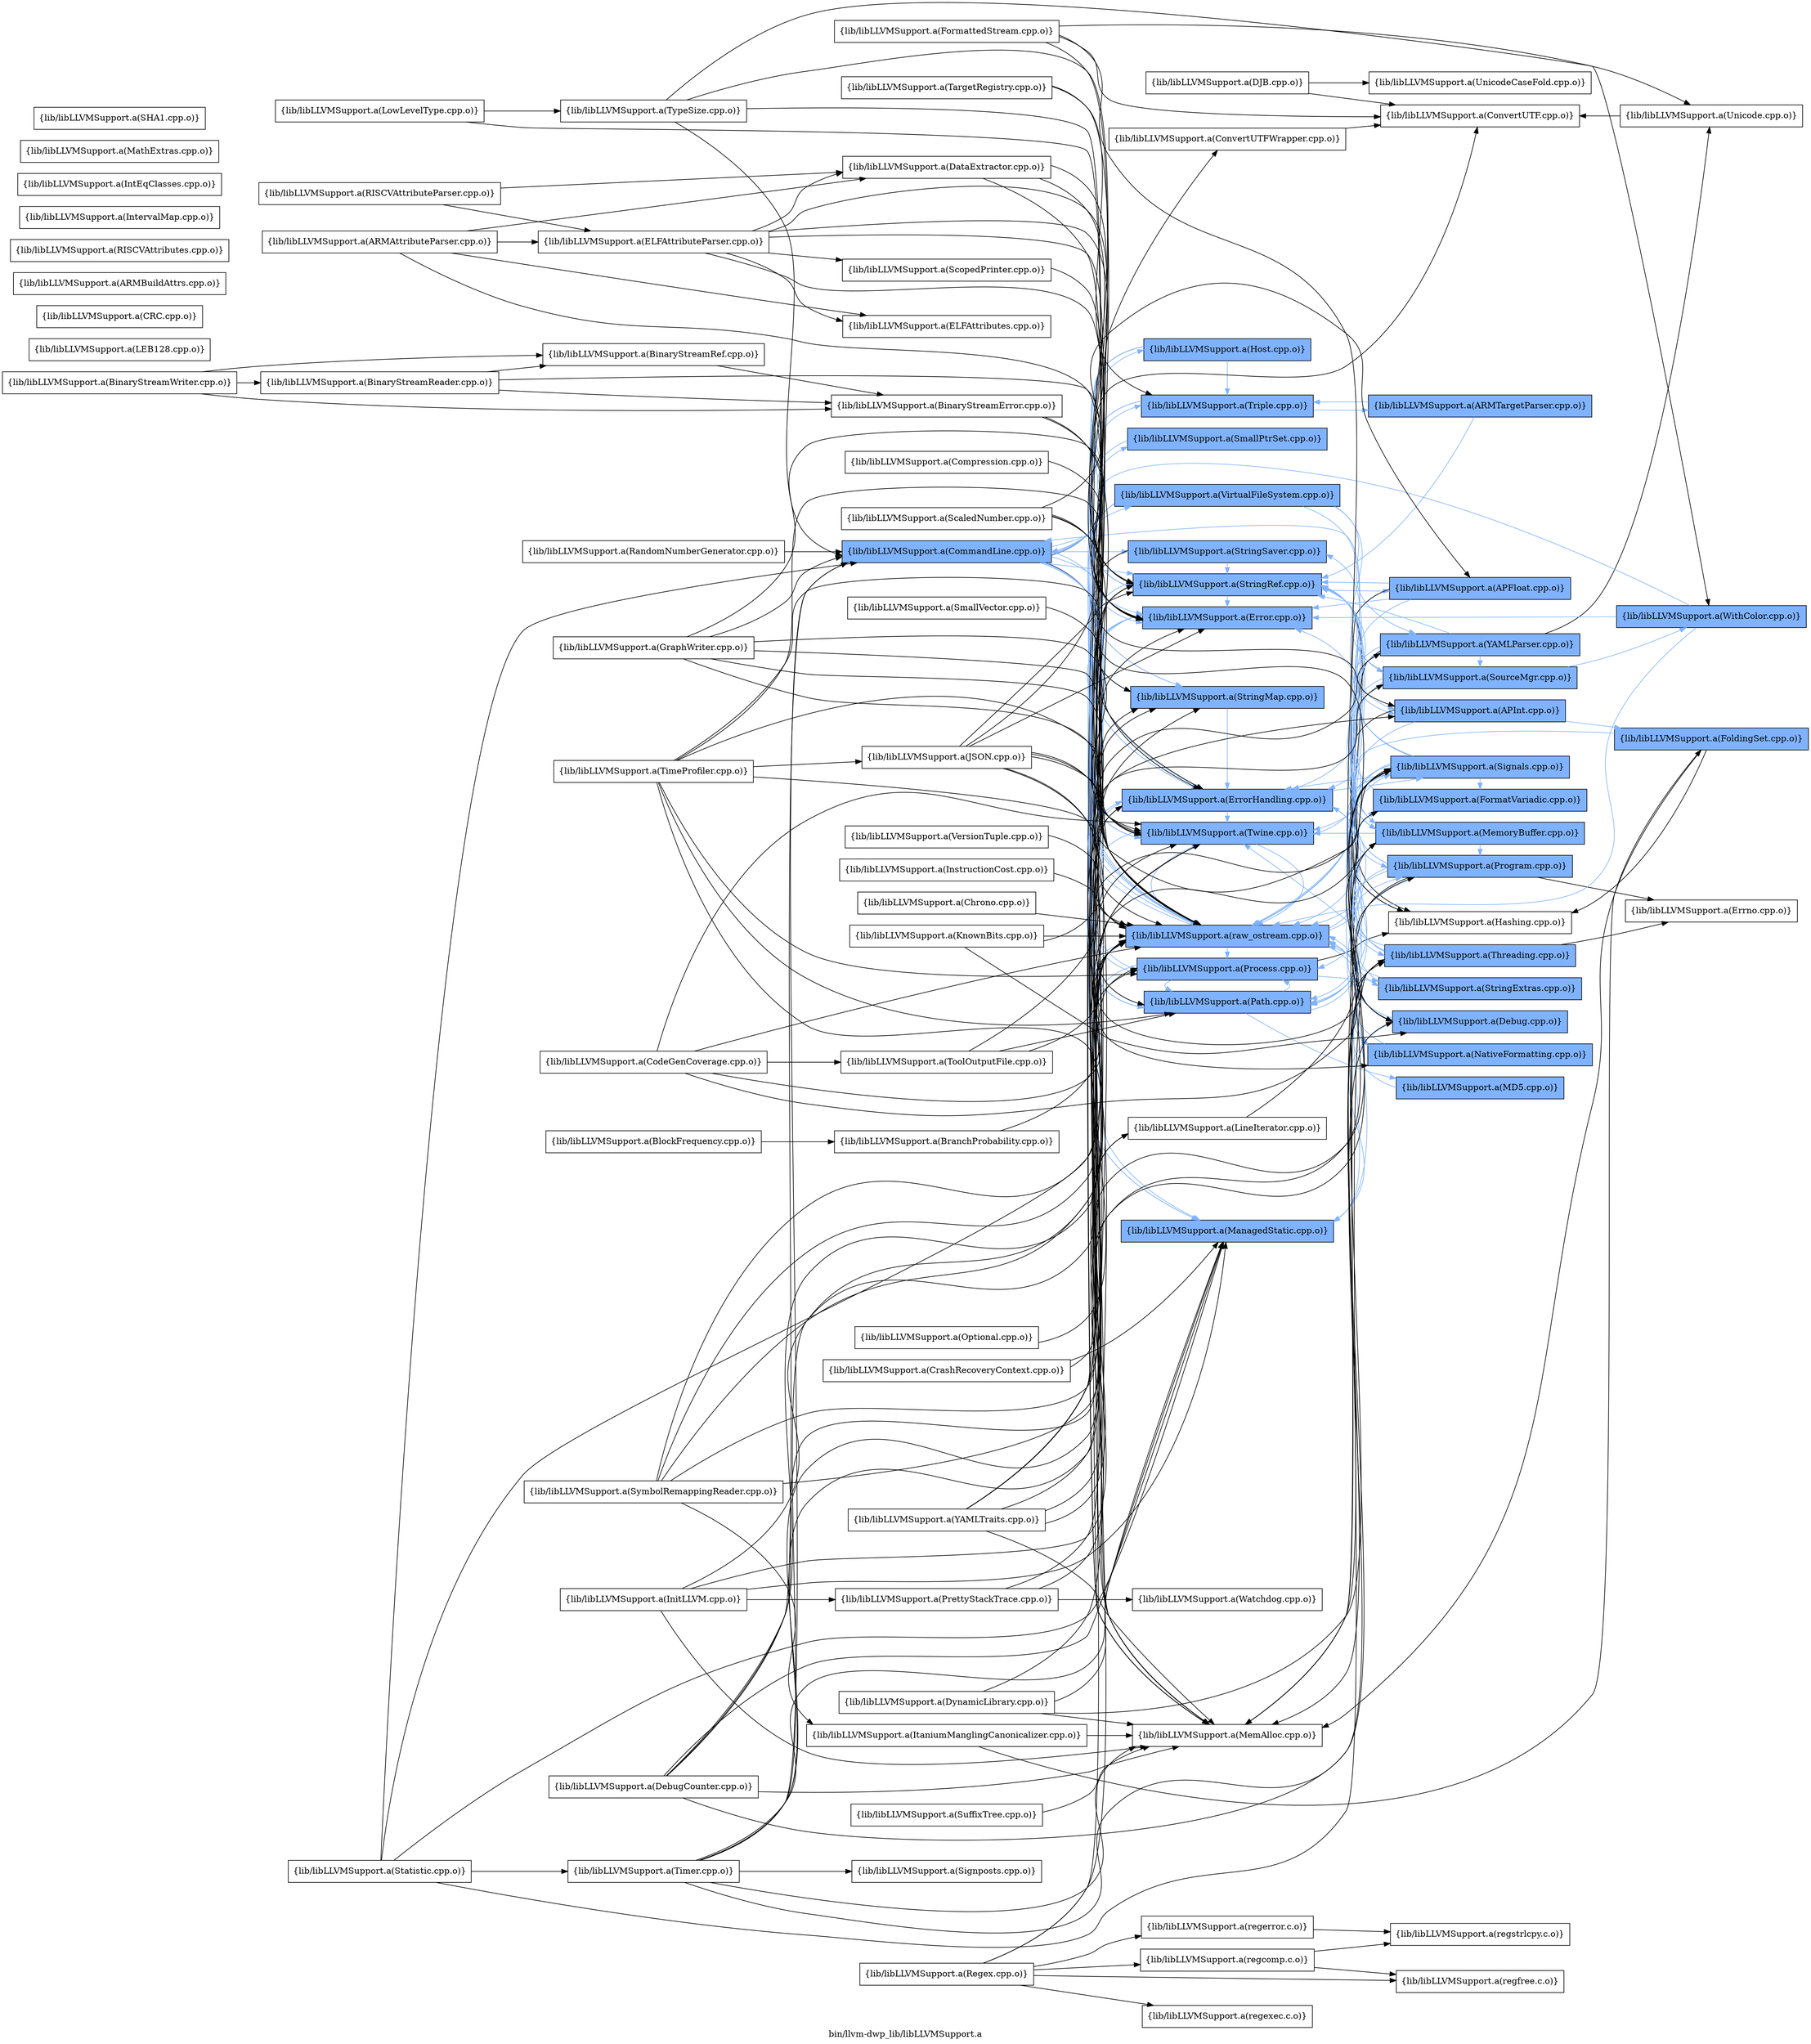 digraph "bin/llvm-dwp_lib/libLLVMSupport.a" {
	label="bin/llvm-dwp_lib/libLLVMSupport.a";
	rankdir=LR;
	{ rank=same; Node0x55b3c1932388;  }
	{ rank=same; Node0x55b3c1930718; Node0x55b3c1932298; Node0x55b3c1932ba8; Node0x55b3c1931528; Node0x55b3c1933418; Node0x55b3c19439a8; Node0x55b3c19317f8; Node0x55b3c1931f78; Node0x55b3c193c888; Node0x55b3c193e8b8; Node0x55b3c1935a38; Node0x55b3c1936e88; Node0x55b3c193d5f8; Node0x55b3c193c798; Node0x55b3c19373d8; Node0x55b3c1937b58;  }
	{ rank=same; Node0x55b3c1930cb8; Node0x55b3c1931b68; Node0x55b3c19398b8; Node0x55b3c1933288; Node0x55b3c1942288; Node0x55b3c1942a08; Node0x55b3c192fdb8; Node0x55b3c1935308; Node0x55b3c19322e8; Node0x55b3c19420a8; Node0x55b3c193e4a8; Node0x55b3c1938c38; Node0x55b3c1934868; Node0x55b3c19388c8; Node0x55b3c1934458; Node0x55b3c1942378;  }
	{ rank=same; Node0x55b3c1932388;  }
	{ rank=same; Node0x55b3c1930718; Node0x55b3c1932298; Node0x55b3c1932ba8; Node0x55b3c1931528; Node0x55b3c1933418; Node0x55b3c19439a8; Node0x55b3c19317f8; Node0x55b3c1931f78; Node0x55b3c193c888; Node0x55b3c193e8b8; Node0x55b3c1935a38; Node0x55b3c1936e88; Node0x55b3c193d5f8; Node0x55b3c193c798; Node0x55b3c19373d8; Node0x55b3c1937b58;  }
	{ rank=same; Node0x55b3c1930cb8; Node0x55b3c1931b68; Node0x55b3c19398b8; Node0x55b3c1933288; Node0x55b3c1942288; Node0x55b3c1942a08; Node0x55b3c192fdb8; Node0x55b3c1935308; Node0x55b3c19322e8; Node0x55b3c19420a8; Node0x55b3c193e4a8; Node0x55b3c1938c38; Node0x55b3c1934868; Node0x55b3c19388c8; Node0x55b3c1934458; Node0x55b3c1942378;  }

	Node0x55b3c1932388 [shape=record,shape=box,group=1,style=filled,fillcolor="0.600000 0.5 1",label="{lib/libLLVMSupport.a(CommandLine.cpp.o)}"];
	Node0x55b3c1932388 -> Node0x55b3c1930718;
	Node0x55b3c1932388 -> Node0x55b3c1932298[color="0.600000 0.5 1"];
	Node0x55b3c1932388 -> Node0x55b3c1932ba8[color="0.600000 0.5 1"];
	Node0x55b3c1932388 -> Node0x55b3c1931528[color="0.600000 0.5 1"];
	Node0x55b3c1932388 -> Node0x55b3c1933418;
	Node0x55b3c1932388 -> Node0x55b3c19439a8[color="0.600000 0.5 1"];
	Node0x55b3c1932388 -> Node0x55b3c19317f8[color="0.600000 0.5 1"];
	Node0x55b3c1932388 -> Node0x55b3c1931f78[color="0.600000 0.5 1"];
	Node0x55b3c1932388 -> Node0x55b3c193c888[color="0.600000 0.5 1"];
	Node0x55b3c1932388 -> Node0x55b3c193e8b8[color="0.600000 0.5 1"];
	Node0x55b3c1932388 -> Node0x55b3c1935a38[color="0.600000 0.5 1"];
	Node0x55b3c1932388 -> Node0x55b3c1936e88[color="0.600000 0.5 1"];
	Node0x55b3c1932388 -> Node0x55b3c193d5f8[color="0.600000 0.5 1"];
	Node0x55b3c1932388 -> Node0x55b3c193c798[color="0.600000 0.5 1"];
	Node0x55b3c1932388 -> Node0x55b3c19373d8[color="0.600000 0.5 1"];
	Node0x55b3c1932388 -> Node0x55b3c1937b58[color="0.600000 0.5 1"];
	Node0x55b3c192ff48 [shape=record,shape=box,group=0,label="{lib/libLLVMSupport.a(DataExtractor.cpp.o)}"];
	Node0x55b3c192ff48 -> Node0x55b3c1932298;
	Node0x55b3c192ff48 -> Node0x55b3c193c888;
	Node0x55b3c192ff48 -> Node0x55b3c193d5f8;
	Node0x55b3c1932298 [shape=record,shape=box,group=1,style=filled,fillcolor="0.600000 0.5 1",label="{lib/libLLVMSupport.a(Error.cpp.o)}"];
	Node0x55b3c1932298 -> Node0x55b3c1932ba8[color="0.600000 0.5 1"];
	Node0x55b3c1932298 -> Node0x55b3c1931528[color="0.600000 0.5 1"];
	Node0x55b3c1932298 -> Node0x55b3c1935a38[color="0.600000 0.5 1"];
	Node0x55b3c1932298 -> Node0x55b3c193d5f8[color="0.600000 0.5 1"];
	Node0x55b3c1932ba8 [shape=record,shape=box,group=1,style=filled,fillcolor="0.600000 0.5 1",label="{lib/libLLVMSupport.a(ErrorHandling.cpp.o)}"];
	Node0x55b3c1932ba8 -> Node0x55b3c1931b68[color="0.600000 0.5 1"];
	Node0x55b3c1932ba8 -> Node0x55b3c1935a38[color="0.600000 0.5 1"];
	Node0x55b3c1932ba8 -> Node0x55b3c193d5f8[color="0.600000 0.5 1"];
	Node0x55b3c1932ba8 -> Node0x55b3c19398b8[color="0.600000 0.5 1"];
	Node0x55b3c192ff98 [shape=record,shape=box,group=0,label="{lib/libLLVMSupport.a(InitLLVM.cpp.o)}"];
	Node0x55b3c192ff98 -> Node0x55b3c1932ba8;
	Node0x55b3c192ff98 -> Node0x55b3c1931528;
	Node0x55b3c192ff98 -> Node0x55b3c1933418;
	Node0x55b3c192ff98 -> Node0x55b3c193f358;
	Node0x55b3c192ff98 -> Node0x55b3c19398b8;
	Node0x55b3c1933418 [shape=record,shape=box,group=0,label="{lib/libLLVMSupport.a(MemAlloc.cpp.o)}"];
	Node0x55b3c19317f8 [shape=record,shape=box,group=1,style=filled,fillcolor="0.600000 0.5 1",label="{lib/libLLVMSupport.a(StringMap.cpp.o)}"];
	Node0x55b3c19317f8 -> Node0x55b3c1932ba8[color="0.600000 0.5 1"];
	Node0x55b3c193c888 [shape=record,shape=box,group=1,style=filled,fillcolor="0.600000 0.5 1",label="{lib/libLLVMSupport.a(StringRef.cpp.o)}"];
	Node0x55b3c193c888 -> Node0x55b3c1942288[color="0.600000 0.5 1"];
	Node0x55b3c193c888 -> Node0x55b3c1942a08[color="0.600000 0.5 1"];
	Node0x55b3c193c888 -> Node0x55b3c1932298[color="0.600000 0.5 1"];
	Node0x55b3c193c888 -> Node0x55b3c192fdb8;
	Node0x55b3c193dc38 [shape=record,shape=box,group=0,label="{lib/libLLVMSupport.a(ToolOutputFile.cpp.o)}"];
	Node0x55b3c193dc38 -> Node0x55b3c193d5f8;
	Node0x55b3c193dc38 -> Node0x55b3c19373d8;
	Node0x55b3c193dc38 -> Node0x55b3c19398b8;
	Node0x55b3c193e8b8 [shape=record,shape=box,group=1,style=filled,fillcolor="0.600000 0.5 1",label="{lib/libLLVMSupport.a(Triple.cpp.o)}"];
	Node0x55b3c193e8b8 -> Node0x55b3c193c888[color="0.600000 0.5 1"];
	Node0x55b3c193e8b8 -> Node0x55b3c1935308[color="0.600000 0.5 1"];
	Node0x55b3c193e8b8 -> Node0x55b3c1935a38[color="0.600000 0.5 1"];
	Node0x55b3c1935a38 [shape=record,shape=box,group=1,style=filled,fillcolor="0.600000 0.5 1",label="{lib/libLLVMSupport.a(Twine.cpp.o)}"];
	Node0x55b3c1935a38 -> Node0x55b3c193d5f8[color="0.600000 0.5 1"];
	Node0x55b3c1936c58 [shape=record,shape=box,group=1,style=filled,fillcolor="0.600000 0.5 1",label="{lib/libLLVMSupport.a(WithColor.cpp.o)}"];
	Node0x55b3c1936c58 -> Node0x55b3c1932388[color="0.600000 0.5 1"];
	Node0x55b3c1936c58 -> Node0x55b3c1932298[color="0.600000 0.5 1"];
	Node0x55b3c1936c58 -> Node0x55b3c193d5f8[color="0.600000 0.5 1"];
	Node0x55b3c193d5f8 [shape=record,shape=box,group=1,style=filled,fillcolor="0.600000 0.5 1",label="{lib/libLLVMSupport.a(raw_ostream.cpp.o)}"];
	Node0x55b3c193d5f8 -> Node0x55b3c1932298[color="0.600000 0.5 1"];
	Node0x55b3c193d5f8 -> Node0x55b3c1932ba8[color="0.600000 0.5 1"];
	Node0x55b3c193d5f8 -> Node0x55b3c1938c38[color="0.600000 0.5 1"];
	Node0x55b3c193d5f8 -> Node0x55b3c1934868[color="0.600000 0.5 1"];
	Node0x55b3c193d5f8 -> Node0x55b3c1935a38[color="0.600000 0.5 1"];
	Node0x55b3c193d5f8 -> Node0x55b3c19373d8[color="0.600000 0.5 1"];
	Node0x55b3c193d5f8 -> Node0x55b3c1937b58[color="0.600000 0.5 1"];
	Node0x55b3c193d5f8 -> Node0x55b3c19388c8[color="0.600000 0.5 1"];
	Node0x55b3c19373d8 [shape=record,shape=box,group=1,style=filled,fillcolor="0.600000 0.5 1",label="{lib/libLLVMSupport.a(Path.cpp.o)}"];
	Node0x55b3c19373d8 -> Node0x55b3c1932298[color="0.600000 0.5 1"];
	Node0x55b3c19373d8 -> Node0x55b3c1934458[color="0.600000 0.5 1"];
	Node0x55b3c19373d8 -> Node0x55b3c193c888[color="0.600000 0.5 1"];
	Node0x55b3c19373d8 -> Node0x55b3c1935a38[color="0.600000 0.5 1"];
	Node0x55b3c19373d8 -> Node0x55b3c1937b58[color="0.600000 0.5 1"];
	Node0x55b3c19373d8 -> Node0x55b3c19398b8[color="0.600000 0.5 1"];
	Node0x55b3c1930e98 [shape=record,shape=box,group=0,label="{lib/libLLVMSupport.a(TargetRegistry.cpp.o)}"];
	Node0x55b3c1930e98 -> Node0x55b3c193e8b8;
	Node0x55b3c1930e98 -> Node0x55b3c193d5f8;
	Node0x55b3c1942288 [shape=record,shape=box,group=1,style=filled,fillcolor="0.600000 0.5 1",label="{lib/libLLVMSupport.a(APFloat.cpp.o)}"];
	Node0x55b3c1942288 -> Node0x55b3c1942a08[color="0.600000 0.5 1"];
	Node0x55b3c1942288 -> Node0x55b3c1932298[color="0.600000 0.5 1"];
	Node0x55b3c1942288 -> Node0x55b3c192fdb8;
	Node0x55b3c1942288 -> Node0x55b3c193c888[color="0.600000 0.5 1"];
	Node0x55b3c1942288 -> Node0x55b3c193d5f8[color="0.600000 0.5 1"];
	Node0x55b3c1942a08 [shape=record,shape=box,group=1,style=filled,fillcolor="0.600000 0.5 1",label="{lib/libLLVMSupport.a(APInt.cpp.o)}"];
	Node0x55b3c1942a08 -> Node0x55b3c1934688[color="0.600000 0.5 1"];
	Node0x55b3c1942a08 -> Node0x55b3c192fdb8;
	Node0x55b3c1942a08 -> Node0x55b3c193d5f8[color="0.600000 0.5 1"];
	Node0x55b3c1932068 [shape=record,shape=box,group=0,label="{lib/libLLVMSupport.a(KnownBits.cpp.o)}"];
	Node0x55b3c1932068 -> Node0x55b3c1942a08;
	Node0x55b3c1932068 -> Node0x55b3c1931b68;
	Node0x55b3c1932068 -> Node0x55b3c193d5f8;
	Node0x55b3c19439a8 [shape=record,shape=box,group=1,style=filled,fillcolor="0.600000 0.5 1",label="{lib/libLLVMSupport.a(SmallPtrSet.cpp.o)}"];
	Node0x55b3c19439a8 -> Node0x55b3c1932ba8[color="0.600000 0.5 1"];
	Node0x55b3c1942378 [shape=record,shape=box,group=1,style=filled,fillcolor="0.600000 0.5 1",label="{lib/libLLVMSupport.a(StringExtras.cpp.o)}"];
	Node0x55b3c1942378 -> Node0x55b3c193c888[color="0.600000 0.5 1"];
	Node0x55b3c1942378 -> Node0x55b3c193d5f8[color="0.600000 0.5 1"];
	Node0x55b3c19356c8 [shape=record,shape=box,group=0,label="{lib/libLLVMSupport.a(TypeSize.cpp.o)}"];
	Node0x55b3c19356c8 -> Node0x55b3c1932388;
	Node0x55b3c19356c8 -> Node0x55b3c1932ba8;
	Node0x55b3c19356c8 -> Node0x55b3c1936c58;
	Node0x55b3c19356c8 -> Node0x55b3c193d5f8;
	Node0x55b3c1931b68 [shape=record,shape=box,group=1,style=filled,fillcolor="0.600000 0.5 1",label="{lib/libLLVMSupport.a(Debug.cpp.o)}"];
	Node0x55b3c1931b68 -> Node0x55b3c1931528[color="0.600000 0.5 1"];
	Node0x55b3c1931b68 -> Node0x55b3c193d5f8[color="0.600000 0.5 1"];
	Node0x55b3c1931528 [shape=record,shape=box,group=1,style=filled,fillcolor="0.600000 0.5 1",label="{lib/libLLVMSupport.a(ManagedStatic.cpp.o)}"];
	Node0x55b3c1931528 -> Node0x55b3c1933288[color="0.600000 0.5 1"];
	Node0x55b3c1940ac8 [shape=record,shape=box,group=0,label="{lib/libLLVMSupport.a(BranchProbability.cpp.o)}"];
	Node0x55b3c1940ac8 -> Node0x55b3c193d5f8;
	Node0x55b3c19330a8 [shape=record,shape=box,group=0,label="{lib/libLLVMSupport.a(CodeGenCoverage.cpp.o)}"];
	Node0x55b3c19330a8 -> Node0x55b3c193dc38;
	Node0x55b3c19330a8 -> Node0x55b3c1935a38;
	Node0x55b3c19330a8 -> Node0x55b3c193d5f8;
	Node0x55b3c19330a8 -> Node0x55b3c1937b58;
	Node0x55b3c19330a8 -> Node0x55b3c1933288;
	Node0x55b3c1930538 [shape=record,shape=box,group=0,label="{lib/libLLVMSupport.a(GraphWriter.cpp.o)}"];
	Node0x55b3c1930538 -> Node0x55b3c1932388;
	Node0x55b3c1930538 -> Node0x55b3c193c888;
	Node0x55b3c1930538 -> Node0x55b3c1935a38;
	Node0x55b3c1930538 -> Node0x55b3c193d5f8;
	Node0x55b3c1930538 -> Node0x55b3c19373d8;
	Node0x55b3c1930538 -> Node0x55b3c19388c8;
	Node0x55b3c193cf18 [shape=record,shape=box,group=0,label="{lib/libLLVMSupport.a(DynamicLibrary.cpp.o)}"];
	Node0x55b3c193cf18 -> Node0x55b3c1931528;
	Node0x55b3c193cf18 -> Node0x55b3c1933418;
	Node0x55b3c193cf18 -> Node0x55b3c19317f8;
	Node0x55b3c193cf18 -> Node0x55b3c1933288;
	Node0x55b3c192fdb8 [shape=record,shape=box,group=0,label="{lib/libLLVMSupport.a(Hashing.cpp.o)}"];
	Node0x55b3c1934458 [shape=record,shape=box,group=1,style=filled,fillcolor="0.600000 0.5 1",label="{lib/libLLVMSupport.a(MD5.cpp.o)}"];
	Node0x55b3c1934458 -> Node0x55b3c193d5f8[color="0.600000 0.5 1"];
	Node0x55b3c193cce8 [shape=record,shape=box,group=0,label="{lib/libLLVMSupport.a(Timer.cpp.o)}"];
	Node0x55b3c193cce8 -> Node0x55b3c1932388;
	Node0x55b3c193cce8 -> Node0x55b3c1931528;
	Node0x55b3c193cce8 -> Node0x55b3c1933418;
	Node0x55b3c193cce8 -> Node0x55b3c19317f8;
	Node0x55b3c193cce8 -> Node0x55b3c193d8c8;
	Node0x55b3c193cce8 -> Node0x55b3c193d5f8;
	Node0x55b3c193cce8 -> Node0x55b3c1937b58;
	Node0x55b3c193cce8 -> Node0x55b3c1933288;
	Node0x55b3c19322e8 [shape=record,shape=box,group=1,style=filled,fillcolor="0.600000 0.5 1",label="{lib/libLLVMSupport.a(MemoryBuffer.cpp.o)}"];
	Node0x55b3c19322e8 -> Node0x55b3c1932298[color="0.600000 0.5 1"];
	Node0x55b3c19322e8 -> Node0x55b3c1935a38[color="0.600000 0.5 1"];
	Node0x55b3c19322e8 -> Node0x55b3c19373d8[color="0.600000 0.5 1"];
	Node0x55b3c19322e8 -> Node0x55b3c1937b58[color="0.600000 0.5 1"];
	Node0x55b3c19322e8 -> Node0x55b3c19388c8[color="0.600000 0.5 1"];
	Node0x55b3c19420a8 [shape=record,shape=box,group=1,style=filled,fillcolor="0.600000 0.5 1",label="{lib/libLLVMSupport.a(SourceMgr.cpp.o)}"];
	Node0x55b3c19420a8 -> Node0x55b3c19322e8[color="0.600000 0.5 1"];
	Node0x55b3c19420a8 -> Node0x55b3c193c888[color="0.600000 0.5 1"];
	Node0x55b3c19420a8 -> Node0x55b3c1935a38[color="0.600000 0.5 1"];
	Node0x55b3c19420a8 -> Node0x55b3c1936c58[color="0.600000 0.5 1"];
	Node0x55b3c19420a8 -> Node0x55b3c193d5f8[color="0.600000 0.5 1"];
	Node0x55b3c19420a8 -> Node0x55b3c19373d8[color="0.600000 0.5 1"];
	Node0x55b3c1934688 [shape=record,shape=box,group=1,style=filled,fillcolor="0.600000 0.5 1",label="{lib/libLLVMSupport.a(FoldingSet.cpp.o)}"];
	Node0x55b3c1934688 -> Node0x55b3c1932ba8[color="0.600000 0.5 1"];
	Node0x55b3c1934688 -> Node0x55b3c192fdb8;
	Node0x55b3c1934688 -> Node0x55b3c1933418;
	Node0x55b3c1931208 [shape=record,shape=box,group=0,label="{lib/libLLVMSupport.a(LEB128.cpp.o)}"];
	Node0x55b3c1932158 [shape=record,shape=box,group=0,label="{lib/libLLVMSupport.a(DJB.cpp.o)}"];
	Node0x55b3c1932158 -> Node0x55b3c1930cb8;
	Node0x55b3c1932158 -> Node0x55b3c1935f38;
	Node0x55b3c19411f8 [shape=record,shape=box,group=0,label="{lib/libLLVMSupport.a(BinaryStreamWriter.cpp.o)}"];
	Node0x55b3c19411f8 -> Node0x55b3c193ec78;
	Node0x55b3c19411f8 -> Node0x55b3c193f8f8;
	Node0x55b3c19411f8 -> Node0x55b3c1940668;
	Node0x55b3c1938c38 [shape=record,shape=box,group=1,style=filled,fillcolor="0.600000 0.5 1",label="{lib/libLLVMSupport.a(FormatVariadic.cpp.o)}"];
	Node0x55b3c1938c38 -> Node0x55b3c193c888[color="0.600000 0.5 1"];
	Node0x55b3c1934868 [shape=record,shape=box,group=1,style=filled,fillcolor="0.600000 0.5 1",label="{lib/libLLVMSupport.a(NativeFormatting.cpp.o)}"];
	Node0x55b3c1934868 -> Node0x55b3c193d5f8[color="0.600000 0.5 1"];
	Node0x55b3c1942c38 [shape=record,shape=box,group=0,label="{lib/libLLVMSupport.a(ScopedPrinter.cpp.o)}"];
	Node0x55b3c1942c38 -> Node0x55b3c193d5f8;
	Node0x55b3c193ed68 [shape=record,shape=box,group=0,label="{lib/libLLVMSupport.a(Optional.cpp.o)}"];
	Node0x55b3c193ed68 -> Node0x55b3c193d5f8;
	Node0x55b3c1932c48 [shape=record,shape=box,group=0,label="{lib/libLLVMSupport.a(Compression.cpp.o)}"];
	Node0x55b3c1932c48 -> Node0x55b3c1932298;
	Node0x55b3c19398b8 [shape=record,shape=box,group=1,style=filled,fillcolor="0.600000 0.5 1",label="{lib/libLLVMSupport.a(Signals.cpp.o)}"];
	Node0x55b3c19398b8 -> Node0x55b3c1932388[color="0.600000 0.5 1"];
	Node0x55b3c19398b8 -> Node0x55b3c1932ba8[color="0.600000 0.5 1"];
	Node0x55b3c19398b8 -> Node0x55b3c1938c38[color="0.600000 0.5 1"];
	Node0x55b3c19398b8 -> Node0x55b3c1931528[color="0.600000 0.5 1"];
	Node0x55b3c19398b8 -> Node0x55b3c1933418;
	Node0x55b3c19398b8 -> Node0x55b3c19322e8[color="0.600000 0.5 1"];
	Node0x55b3c19398b8 -> Node0x55b3c1934868[color="0.600000 0.5 1"];
	Node0x55b3c19398b8 -> Node0x55b3c193c888[color="0.600000 0.5 1"];
	Node0x55b3c19398b8 -> Node0x55b3c1935a38[color="0.600000 0.5 1"];
	Node0x55b3c19398b8 -> Node0x55b3c193d5f8[color="0.600000 0.5 1"];
	Node0x55b3c19398b8 -> Node0x55b3c19373d8[color="0.600000 0.5 1"];
	Node0x55b3c19398b8 -> Node0x55b3c19388c8[color="0.600000 0.5 1"];
	Node0x55b3c19398b8 -> Node0x55b3c1933288[color="0.600000 0.5 1"];
	Node0x55b3c1943638 [shape=record,shape=box,group=0,label="{lib/libLLVMSupport.a(CRC.cpp.o)}"];
	Node0x55b3c193c798 [shape=record,shape=box,group=1,style=filled,fillcolor="0.600000 0.5 1",label="{lib/libLLVMSupport.a(Host.cpp.o)}"];
	Node0x55b3c193c798 -> Node0x55b3c1933418;
	Node0x55b3c193c798 -> Node0x55b3c19317f8[color="0.600000 0.5 1"];
	Node0x55b3c193c798 -> Node0x55b3c193c888[color="0.600000 0.5 1"];
	Node0x55b3c193c798 -> Node0x55b3c193e8b8[color="0.600000 0.5 1"];
	Node0x55b3c193c798 -> Node0x55b3c193d5f8[color="0.600000 0.5 1"];
	Node0x55b3c1931f78 [shape=record,shape=box,group=1,style=filled,fillcolor="0.600000 0.5 1",label="{lib/libLLVMSupport.a(StringSaver.cpp.o)}"];
	Node0x55b3c1931f78 -> Node0x55b3c1933418;
	Node0x55b3c1931f78 -> Node0x55b3c193c888[color="0.600000 0.5 1"];
	Node0x55b3c1943908 [shape=record,shape=box,group=0,label="{lib/libLLVMSupport.a(ARMBuildAttrs.cpp.o)}"];
	Node0x55b3c19315c8 [shape=record,shape=box,group=0,label="{lib/libLLVMSupport.a(ELFAttributeParser.cpp.o)}"];
	Node0x55b3c19315c8 -> Node0x55b3c192ff48;
	Node0x55b3c19315c8 -> Node0x55b3c1932f18;
	Node0x55b3c19315c8 -> Node0x55b3c1932298;
	Node0x55b3c19315c8 -> Node0x55b3c1942c38;
	Node0x55b3c19315c8 -> Node0x55b3c193c888;
	Node0x55b3c19315c8 -> Node0x55b3c1935a38;
	Node0x55b3c19315c8 -> Node0x55b3c193d5f8;
	Node0x55b3c193f5d8 [shape=record,shape=box,group=0,label="{lib/libLLVMSupport.a(RISCVAttributes.cpp.o)}"];
	Node0x55b3c193f8f8 [shape=record,shape=box,group=0,label="{lib/libLLVMSupport.a(BinaryStreamReader.cpp.o)}"];
	Node0x55b3c193f8f8 -> Node0x55b3c193ec78;
	Node0x55b3c193f8f8 -> Node0x55b3c1940668;
	Node0x55b3c193f8f8 -> Node0x55b3c1932298;
	Node0x55b3c193ec78 [shape=record,shape=box,group=0,label="{lib/libLLVMSupport.a(BinaryStreamError.cpp.o)}"];
	Node0x55b3c193ec78 -> Node0x55b3c1932298;
	Node0x55b3c193ec78 -> Node0x55b3c193d5f8;
	Node0x55b3c1940668 [shape=record,shape=box,group=0,label="{lib/libLLVMSupport.a(BinaryStreamRef.cpp.o)}"];
	Node0x55b3c1940668 -> Node0x55b3c193ec78;
	Node0x55b3c193f2b8 [shape=record,shape=box,group=0,label="{lib/libLLVMSupport.a(ARMAttributeParser.cpp.o)}"];
	Node0x55b3c193f2b8 -> Node0x55b3c192ff48;
	Node0x55b3c193f2b8 -> Node0x55b3c19315c8;
	Node0x55b3c193f2b8 -> Node0x55b3c1932f18;
	Node0x55b3c193f2b8 -> Node0x55b3c193d5f8;
	Node0x55b3c1932f18 [shape=record,shape=box,group=0,label="{lib/libLLVMSupport.a(ELFAttributes.cpp.o)}"];
	Node0x55b3c1937b58 [shape=record,shape=box,group=1,style=filled,fillcolor="0.600000 0.5 1",label="{lib/libLLVMSupport.a(Process.cpp.o)}"];
	Node0x55b3c1937b58 -> Node0x55b3c1932298[color="0.600000 0.5 1"];
	Node0x55b3c1937b58 -> Node0x55b3c192fdb8;
	Node0x55b3c1937b58 -> Node0x55b3c1931528[color="0.600000 0.5 1"];
	Node0x55b3c1937b58 -> Node0x55b3c1942378[color="0.600000 0.5 1"];
	Node0x55b3c1937b58 -> Node0x55b3c19373d8[color="0.600000 0.5 1"];
	Node0x55b3c1933288 [shape=record,shape=box,group=1,style=filled,fillcolor="0.600000 0.5 1",label="{lib/libLLVMSupport.a(Threading.cpp.o)}"];
	Node0x55b3c1933288 -> Node0x55b3c1932ba8[color="0.600000 0.5 1"];
	Node0x55b3c1933288 -> Node0x55b3c1933418;
	Node0x55b3c1933288 -> Node0x55b3c193c888[color="0.600000 0.5 1"];
	Node0x55b3c1933288 -> Node0x55b3c1935a38[color="0.600000 0.5 1"];
	Node0x55b3c1933288 -> Node0x55b3c19390e8;
	Node0x55b3c1930718 [shape=record,shape=box,group=0,label="{lib/libLLVMSupport.a(ConvertUTFWrapper.cpp.o)}"];
	Node0x55b3c1930718 -> Node0x55b3c1930cb8;
	Node0x55b3c1936e88 [shape=record,shape=box,group=1,style=filled,fillcolor="0.600000 0.5 1",label="{lib/libLLVMSupport.a(VirtualFileSystem.cpp.o)}"];
	Node0x55b3c1936e88 -> Node0x55b3c1932298[color="0.600000 0.5 1"];
	Node0x55b3c1936e88 -> Node0x55b3c1933418;
	Node0x55b3c1936e88 -> Node0x55b3c19322e8[color="0.600000 0.5 1"];
	Node0x55b3c1936e88 -> Node0x55b3c19420a8[color="0.600000 0.5 1"];
	Node0x55b3c1936e88 -> Node0x55b3c19317f8[color="0.600000 0.5 1"];
	Node0x55b3c1936e88 -> Node0x55b3c193c888[color="0.600000 0.5 1"];
	Node0x55b3c1936e88 -> Node0x55b3c1935a38[color="0.600000 0.5 1"];
	Node0x55b3c1936e88 -> Node0x55b3c193e4a8[color="0.600000 0.5 1"];
	Node0x55b3c1936e88 -> Node0x55b3c193d5f8[color="0.600000 0.5 1"];
	Node0x55b3c1936e88 -> Node0x55b3c19373d8[color="0.600000 0.5 1"];
	Node0x55b3c1930cb8 [shape=record,shape=box,group=0,label="{lib/libLLVMSupport.a(ConvertUTF.cpp.o)}"];
	Node0x55b3c1935f38 [shape=record,shape=box,group=0,label="{lib/libLLVMSupport.a(UnicodeCaseFold.cpp.o)}"];
	Node0x55b3c19388c8 [shape=record,shape=box,group=1,style=filled,fillcolor="0.600000 0.5 1",label="{lib/libLLVMSupport.a(Program.cpp.o)}"];
	Node0x55b3c19388c8 -> Node0x55b3c1933418;
	Node0x55b3c19388c8 -> Node0x55b3c1942378[color="0.600000 0.5 1"];
	Node0x55b3c19388c8 -> Node0x55b3c1931f78[color="0.600000 0.5 1"];
	Node0x55b3c19388c8 -> Node0x55b3c193c888[color="0.600000 0.5 1"];
	Node0x55b3c19388c8 -> Node0x55b3c193d5f8[color="0.600000 0.5 1"];
	Node0x55b3c19388c8 -> Node0x55b3c19373d8[color="0.600000 0.5 1"];
	Node0x55b3c19388c8 -> Node0x55b3c19390e8;
	Node0x55b3c193f358 [shape=record,shape=box,group=0,label="{lib/libLLVMSupport.a(PrettyStackTrace.cpp.o)}"];
	Node0x55b3c193f358 -> Node0x55b3c193d5f8;
	Node0x55b3c193f358 -> Node0x55b3c19398b8;
	Node0x55b3c193f358 -> Node0x55b3c19324c8;
	Node0x55b3c19324c8 [shape=record,shape=box,group=0,label="{lib/libLLVMSupport.a(Watchdog.cpp.o)}"];
	Node0x55b3c1942918 [shape=record,shape=box,group=0,label="{lib/libLLVMSupport.a(RISCVAttributeParser.cpp.o)}"];
	Node0x55b3c1942918 -> Node0x55b3c192ff48;
	Node0x55b3c1942918 -> Node0x55b3c19315c8;
	Node0x55b3c1941388 [shape=record,shape=box,group=0,label="{lib/libLLVMSupport.a(SmallVector.cpp.o)}"];
	Node0x55b3c1941388 -> Node0x55b3c1932ba8;
	Node0x55b3c193d8c8 [shape=record,shape=box,group=0,label="{lib/libLLVMSupport.a(Signposts.cpp.o)}"];
	Node0x55b3c1935308 [shape=record,shape=box,group=1,style=filled,fillcolor="0.600000 0.5 1",label="{lib/libLLVMSupport.a(ARMTargetParser.cpp.o)}"];
	Node0x55b3c1935308 -> Node0x55b3c193c888[color="0.600000 0.5 1"];
	Node0x55b3c1935308 -> Node0x55b3c193e8b8[color="0.600000 0.5 1"];
	Node0x55b3c193e4a8 [shape=record,shape=box,group=1,style=filled,fillcolor="0.600000 0.5 1",label="{lib/libLLVMSupport.a(YAMLParser.cpp.o)}"];
	Node0x55b3c193e4a8 -> Node0x55b3c1932ba8[color="0.600000 0.5 1"];
	Node0x55b3c193e4a8 -> Node0x55b3c1933418;
	Node0x55b3c193e4a8 -> Node0x55b3c19322e8[color="0.600000 0.5 1"];
	Node0x55b3c193e4a8 -> Node0x55b3c19420a8[color="0.600000 0.5 1"];
	Node0x55b3c193e4a8 -> Node0x55b3c193c888[color="0.600000 0.5 1"];
	Node0x55b3c193e4a8 -> Node0x55b3c193dcd8;
	Node0x55b3c193e4a8 -> Node0x55b3c193d5f8[color="0.600000 0.5 1"];
	Node0x55b3c193dcd8 [shape=record,shape=box,group=0,label="{lib/libLLVMSupport.a(Unicode.cpp.o)}"];
	Node0x55b3c193dcd8 -> Node0x55b3c1930cb8;
	Node0x55b3c1938238 [shape=record,shape=box,group=0,label="{lib/libLLVMSupport.a(CrashRecoveryContext.cpp.o)}"];
	Node0x55b3c1938238 -> Node0x55b3c1931528;
	Node0x55b3c1938238 -> Node0x55b3c19398b8;
	Node0x55b3c19390e8 [shape=record,shape=box,group=0,label="{lib/libLLVMSupport.a(Errno.cpp.o)}"];
	Node0x55b3c1935218 [shape=record,shape=box,group=0,label="{lib/libLLVMSupport.a(LowLevelType.cpp.o)}"];
	Node0x55b3c1935218 -> Node0x55b3c19356c8;
	Node0x55b3c1935218 -> Node0x55b3c193d5f8;
	Node0x55b3c1930df8 [shape=record,shape=box,group=0,label="{lib/libLLVMSupport.a(BlockFrequency.cpp.o)}"];
	Node0x55b3c1930df8 -> Node0x55b3c1940ac8;
	Node0x55b3c1932ec8 [shape=record,shape=box,group=0,label="{lib/libLLVMSupport.a(IntervalMap.cpp.o)}"];
	Node0x55b3c1938198 [shape=record,shape=box,group=0,label="{lib/libLLVMSupport.a(IntEqClasses.cpp.o)}"];
	Node0x55b3c1931938 [shape=record,shape=box,group=0,label="{lib/libLLVMSupport.a(MathExtras.cpp.o)}"];
	Node0x55b3c193c748 [shape=record,shape=box,group=0,label="{lib/libLLVMSupport.a(FormattedStream.cpp.o)}"];
	Node0x55b3c193c748 -> Node0x55b3c1930cb8;
	Node0x55b3c193c748 -> Node0x55b3c1931b68;
	Node0x55b3c193c748 -> Node0x55b3c193dcd8;
	Node0x55b3c193c748 -> Node0x55b3c193d5f8;
	Node0x55b3c1940898 [shape=record,shape=box,group=0,label="{lib/libLLVMSupport.a(ScaledNumber.cpp.o)}"];
	Node0x55b3c1940898 -> Node0x55b3c1942288;
	Node0x55b3c1940898 -> Node0x55b3c1942a08;
	Node0x55b3c1940898 -> Node0x55b3c1931b68;
	Node0x55b3c1940898 -> Node0x55b3c193d5f8;
	Node0x55b3c1932888 [shape=record,shape=box,group=0,label="{lib/libLLVMSupport.a(YAMLTraits.cpp.o)}"];
	Node0x55b3c1932888 -> Node0x55b3c1932ba8;
	Node0x55b3c1932888 -> Node0x55b3c1933418;
	Node0x55b3c1932888 -> Node0x55b3c19322e8;
	Node0x55b3c1932888 -> Node0x55b3c19420a8;
	Node0x55b3c1932888 -> Node0x55b3c19317f8;
	Node0x55b3c1932888 -> Node0x55b3c193c888;
	Node0x55b3c1932888 -> Node0x55b3c1935a38;
	Node0x55b3c1932888 -> Node0x55b3c193e4a8;
	Node0x55b3c1932888 -> Node0x55b3c193d5f8;
	Node0x55b3c1932888 -> Node0x55b3c1931668;
	Node0x55b3c1931668 [shape=record,shape=box,group=0,label="{lib/libLLVMSupport.a(LineIterator.cpp.o)}"];
	Node0x55b3c1931668 -> Node0x55b3c19322e8;
	Node0x55b3c19330f8 [shape=record,shape=box,group=0,label="{lib/libLLVMSupport.a(VersionTuple.cpp.o)}"];
	Node0x55b3c19330f8 -> Node0x55b3c193d5f8;
	Node0x55b3c193f088 [shape=record,shape=box,group=0,label="{lib/libLLVMSupport.a(DebugCounter.cpp.o)}"];
	Node0x55b3c193f088 -> Node0x55b3c1932388;
	Node0x55b3c193f088 -> Node0x55b3c1931b68;
	Node0x55b3c193f088 -> Node0x55b3c1931528;
	Node0x55b3c193f088 -> Node0x55b3c1933418;
	Node0x55b3c193f088 -> Node0x55b3c193c888;
	Node0x55b3c193f088 -> Node0x55b3c193d5f8;
	Node0x55b3c1936ed8 [shape=record,shape=box,group=0,label="{lib/libLLVMSupport.a(SuffixTree.cpp.o)}"];
	Node0x55b3c1936ed8 -> Node0x55b3c1933418;
	Node0x55b3c1934048 [shape=record,shape=box,group=0,label="{lib/libLLVMSupport.a(JSON.cpp.o)}"];
	Node0x55b3c1934048 -> Node0x55b3c1930cb8;
	Node0x55b3c1934048 -> Node0x55b3c1932298;
	Node0x55b3c1934048 -> Node0x55b3c1938c38;
	Node0x55b3c1934048 -> Node0x55b3c1933418;
	Node0x55b3c1934048 -> Node0x55b3c1934868;
	Node0x55b3c1934048 -> Node0x55b3c193c888;
	Node0x55b3c1934048 -> Node0x55b3c1935a38;
	Node0x55b3c1934048 -> Node0x55b3c193d5f8;
	Node0x55b3c193f678 [shape=record,shape=box,group=0,label="{lib/libLLVMSupport.a(Regex.cpp.o)}"];
	Node0x55b3c193f678 -> Node0x55b3c193c888;
	Node0x55b3c193f678 -> Node0x55b3c1935a38;
	Node0x55b3c193f678 -> Node0x55b3c19407f8;
	Node0x55b3c193f678 -> Node0x55b3c1940cf8;
	Node0x55b3c193f678 -> Node0x55b3c193c978;
	Node0x55b3c193f678 -> Node0x55b3c1942558;
	Node0x55b3c19407f8 [shape=record,shape=box,group=0,label="{lib/libLLVMSupport.a(regcomp.c.o)}"];
	Node0x55b3c19407f8 -> Node0x55b3c1940f78;
	Node0x55b3c19407f8 -> Node0x55b3c1940cf8;
	Node0x55b3c1940cf8 [shape=record,shape=box,group=0,label="{lib/libLLVMSupport.a(regfree.c.o)}"];
	Node0x55b3c193c978 [shape=record,shape=box,group=0,label="{lib/libLLVMSupport.a(regerror.c.o)}"];
	Node0x55b3c193c978 -> Node0x55b3c1940f78;
	Node0x55b3c1942558 [shape=record,shape=box,group=0,label="{lib/libLLVMSupport.a(regexec.c.o)}"];
	Node0x55b3c1940f78 [shape=record,shape=box,group=0,label="{lib/libLLVMSupport.a(regstrlcpy.c.o)}"];
	Node0x55b3c1935a88 [shape=record,shape=box,group=0,label="{lib/libLLVMSupport.a(TimeProfiler.cpp.o)}"];
	Node0x55b3c1935a88 -> Node0x55b3c1932298;
	Node0x55b3c1935a88 -> Node0x55b3c1933418;
	Node0x55b3c1935a88 -> Node0x55b3c19317f8;
	Node0x55b3c1935a88 -> Node0x55b3c1935a38;
	Node0x55b3c1935a88 -> Node0x55b3c193d5f8;
	Node0x55b3c1935a88 -> Node0x55b3c19373d8;
	Node0x55b3c1935a88 -> Node0x55b3c1937b58;
	Node0x55b3c1935a88 -> Node0x55b3c1934048;
	Node0x55b3c193c108 [shape=record,shape=box,group=0,label="{lib/libLLVMSupport.a(SHA1.cpp.o)}"];
	Node0x55b3c1932e28 [shape=record,shape=box,group=0,label="{lib/libLLVMSupport.a(ItaniumManglingCanonicalizer.cpp.o)}"];
	Node0x55b3c1932e28 -> Node0x55b3c1934688;
	Node0x55b3c1932e28 -> Node0x55b3c1933418;
	Node0x55b3c1934138 [shape=record,shape=box,group=0,label="{lib/libLLVMSupport.a(SymbolRemappingReader.cpp.o)}"];
	Node0x55b3c1934138 -> Node0x55b3c1932298;
	Node0x55b3c1934138 -> Node0x55b3c193c888;
	Node0x55b3c1934138 -> Node0x55b3c1935a38;
	Node0x55b3c1934138 -> Node0x55b3c193d5f8;
	Node0x55b3c1934138 -> Node0x55b3c1931668;
	Node0x55b3c1934138 -> Node0x55b3c1932e28;
	Node0x55b3c1936d98 [shape=record,shape=box,group=0,label="{lib/libLLVMSupport.a(InstructionCost.cpp.o)}"];
	Node0x55b3c1936d98 -> Node0x55b3c193d5f8;
	Node0x55b3c1937428 [shape=record,shape=box,group=0,label="{lib/libLLVMSupport.a(Chrono.cpp.o)}"];
	Node0x55b3c1937428 -> Node0x55b3c193d5f8;
	Node0x55b3c1939818 [shape=record,shape=box,group=0,label="{lib/libLLVMSupport.a(RandomNumberGenerator.cpp.o)}"];
	Node0x55b3c1939818 -> Node0x55b3c1932388;
	Node0x55b3c1937e28 [shape=record,shape=box,group=0,label="{lib/libLLVMSupport.a(Statistic.cpp.o)}"];
	Node0x55b3c1937e28 -> Node0x55b3c1932388;
	Node0x55b3c1937e28 -> Node0x55b3c1931528;
	Node0x55b3c1937e28 -> Node0x55b3c193cce8;
	Node0x55b3c1937e28 -> Node0x55b3c193d5f8;
	Node0x55b3c1937e28 -> Node0x55b3c1933288;
}
